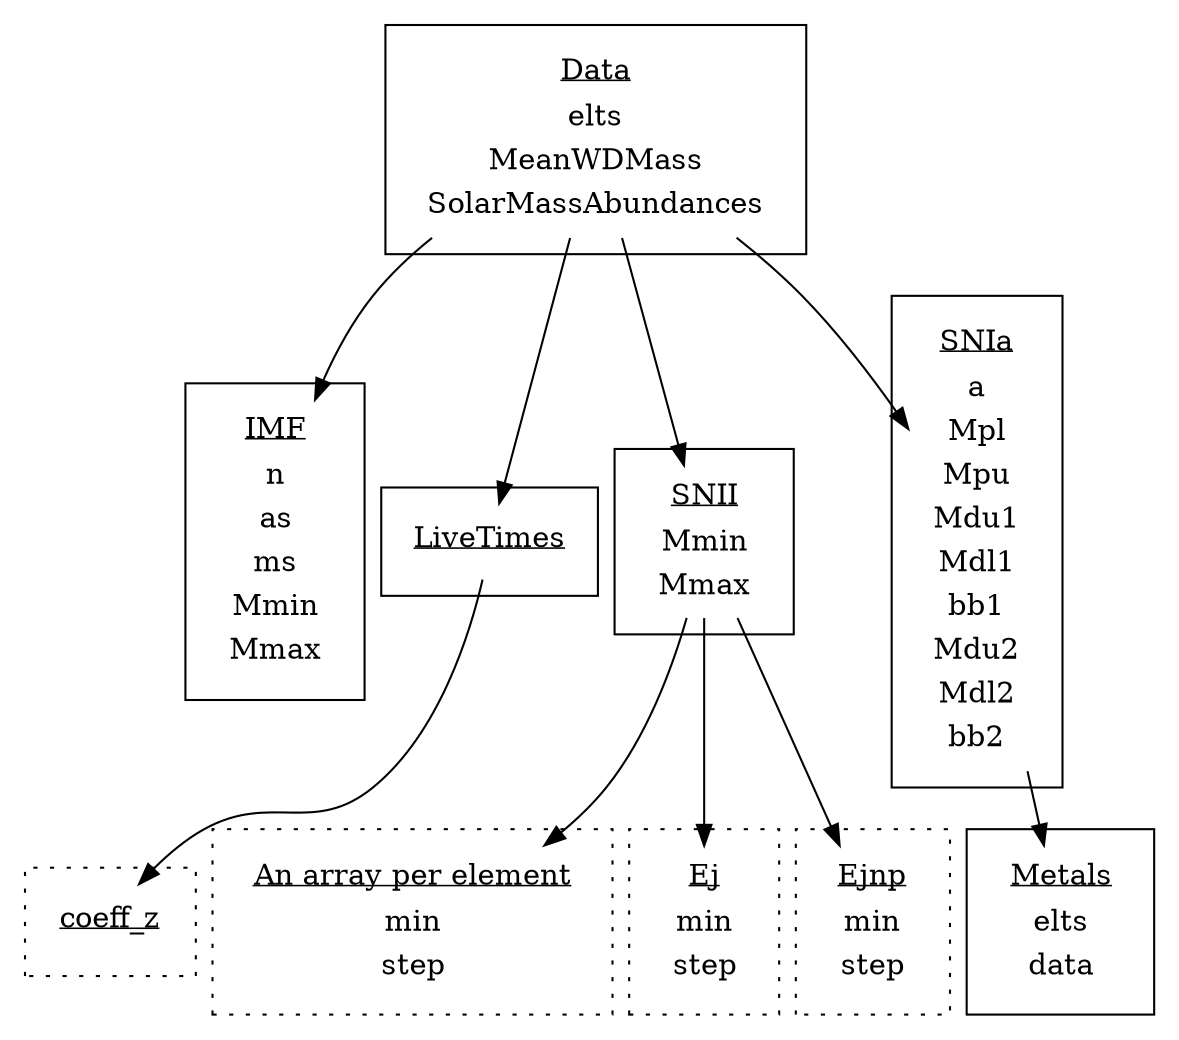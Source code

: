 
digraph feedback {
   subgraph cluster_data {
     Data[shape="none", label=<
     <table BORDER="0">
     <tr>
      <td><u>Data</u></td>
     </tr>
     <tr>
      <td>elts</td>
     </tr>
     <tr>
      <td>MeanWDMass</td>
     </tr>
     <tr>
      <td>SolarMassAbundances</td>
     </tr>
     </table>>];
   }

   subgraph cluster_imf {
      IMF[shape="none", label=<
      <table BORDER="0">
      <tr>
        <td><u>IMF</u></td>
      </tr>
      <tr>
        <td>n</td>
      </tr>
      <tr>
        <td>as</td>
      </tr>
      <tr>
        <td>ms</td>
      </tr>
      <tr>
        <td>Mmin</td>
      </tr>
      <tr>
        <td>Mmax</td>
      </tr></table>>];
   }
   subgraph cluster_livetimes {
      LiveTimes[label=<<u>LiveTimes</u>>,shape="none"];
   }
   subgraph cluster_snii {
      SNII[shape="none", label=<
      <table BORDER="0">
      <tr>
        <td><u>SNII</u></td>
      </tr>
      <tr>
        <td>Mmin</td>
      </tr>
      <tr>
        <td>Mmax</td>
      </tr>
      </table>>];
   }

   subgraph cluster_snia {
      SNIa[shape="none", label=<
      <table BORDER="0">
      <tr>
        <td><u>SNIa</u></td>
      </tr>
      <tr>
        <td>a</td>
      </tr>
      <tr>
        <td>Mpl</td>
      </tr>
      <tr>
        <td>Mpu</td>
      </tr>
      <tr>
        <td>Mdu1</td>
      </tr>
      <tr>
        <td>Mdl1</td>
      </tr>
      <tr>
        <td>bb1</td>
      </tr>
      <tr>
        <td>Mdu2</td>
      </tr>
      <tr>
        <td>Mdl2</td>
      </tr>
      <tr>
        <td>bb2</td>
      </tr>
      </table>>];
   }


   subgraph cluster_snii_all {
      graph[style="dotted"];
      snii_all[shape="none", label=<
      <table BORDER="0">
      <tr>
        <td><u>An array per element</u></td>
      </tr>
      <tr>
        <td>min</td>
      </tr>
      <tr>
        <td>step</td>
      </tr>
      </table>>];
   }

   subgraph cluster_snii_ej {
      graph[style="dotted"];
      snii_ej[shape="none", label=<
      <table BORDER="0">
      <tr>
        <td><u>Ej</u></td>
      </tr>
      <tr>
        <td>min</td>
      </tr>
      <tr>
        <td>step</td>
      </tr>
      </table>>];
   }

   subgraph cluster_snii_ejnp {
      graph[style="dotted"];
      snii_ejnp[shape="none", label=<
      <table BORDER="0">
      <tr>
        <td><u>Ejnp</u></td>
      </tr>
      <tr>
        <td>min</td>
      </tr>
      <tr>
        <td>step</td>
      </tr>
      </table>>];
   }

   subgraph cluster_coeff_z {
      graph[style="dotted"];
      coeff_z[label=<<u>coeff_z</u>>, shape="none"];
   }

   subgraph cluster_snia_metals {
      snia_metals[shape="none", label=<
      <table BORDER="0">
      <tr>
        <td><u>Metals</u></td>
      </tr>
      <tr>
        <td>elts</td>
      </tr>
      <tr>
        <td>data</td>
      </tr>
      </table>>];
   }

   Data->LiveTimes;
   Data->IMF;
   Data->SNII;
   Data->SNIa;

   LiveTimes->coeff_z;

   SNII->snii_all;
   SNII->snii_ej;
   SNII->snii_ejnp;

   SNIa->snia_metals;
}
